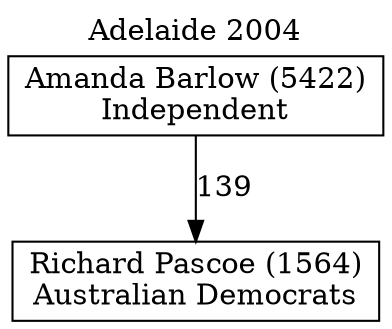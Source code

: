 // House preference flow
digraph "Richard Pascoe (1564)_Adelaide_2004" {
	graph [label="Adelaide 2004" labelloc=t mclimit=10]
	node [shape=box]
	"Richard Pascoe (1564)" [label="Richard Pascoe (1564)
Australian Democrats"]
	"Amanda Barlow (5422)" [label="Amanda Barlow (5422)
Independent"]
	"Amanda Barlow (5422)" -> "Richard Pascoe (1564)" [label=139]
}
